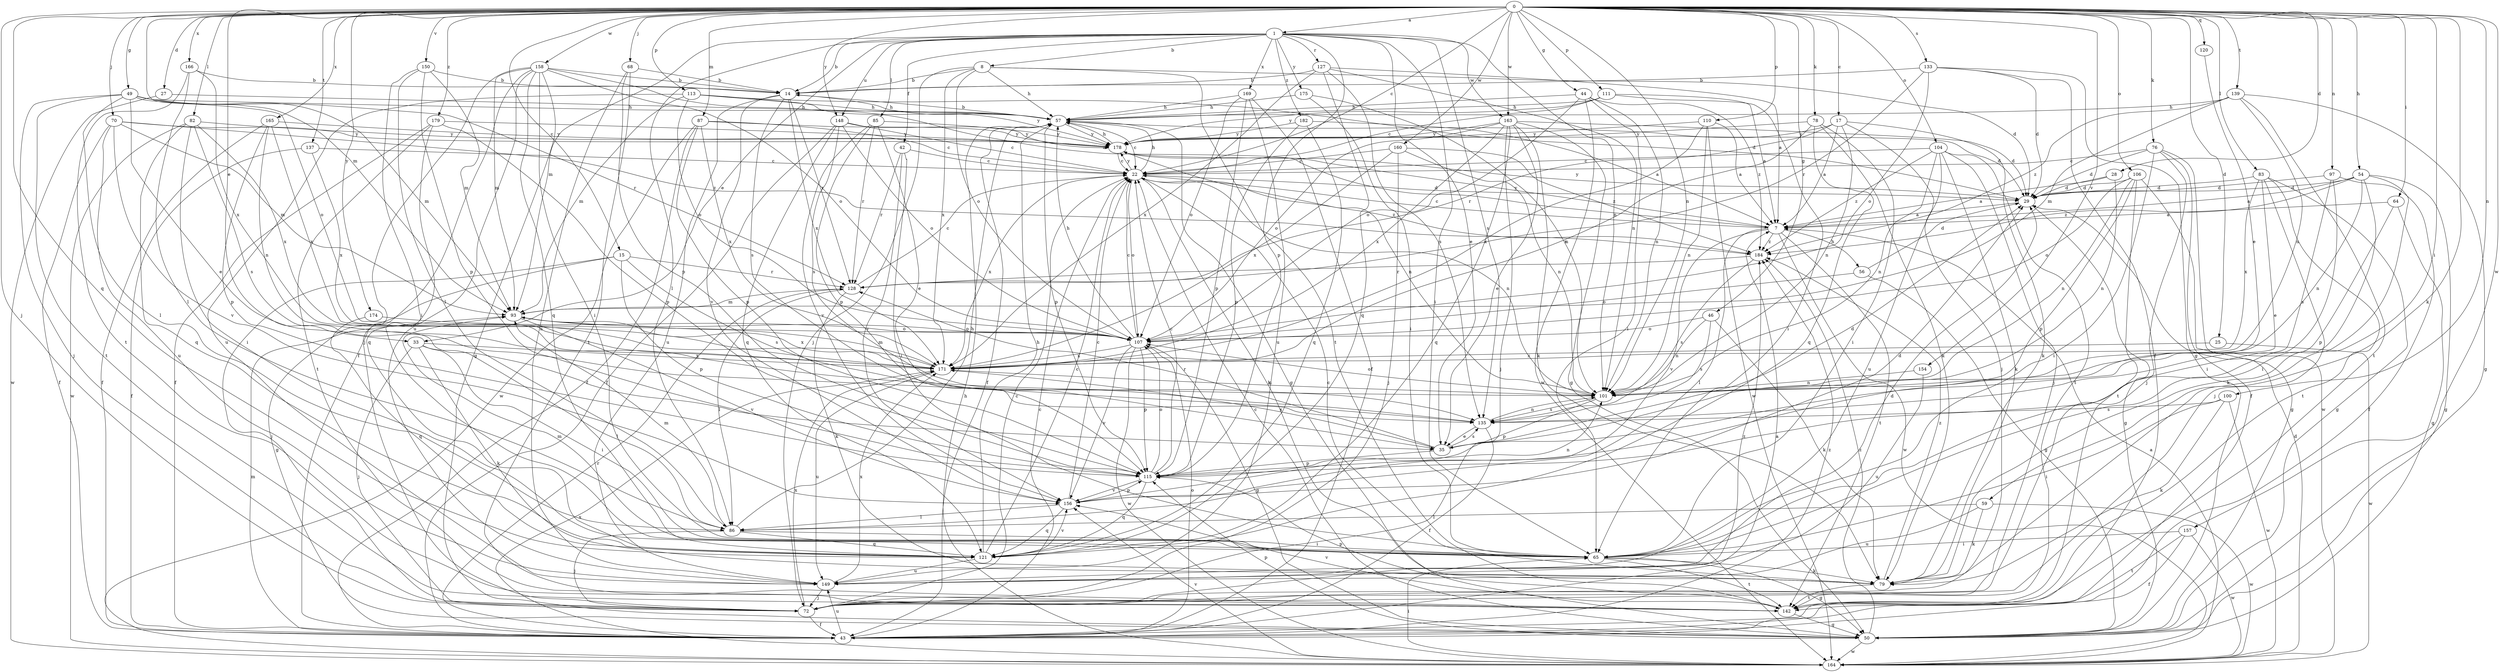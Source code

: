 strict digraph  {
0;
1;
7;
8;
14;
15;
17;
22;
25;
27;
28;
29;
33;
35;
42;
43;
44;
46;
49;
50;
54;
56;
57;
59;
64;
65;
68;
70;
72;
76;
78;
79;
82;
83;
85;
86;
87;
93;
97;
100;
101;
104;
106;
107;
110;
111;
113;
115;
120;
121;
127;
128;
133;
135;
137;
139;
142;
148;
149;
150;
154;
156;
157;
158;
160;
163;
164;
165;
166;
169;
171;
174;
175;
178;
179;
182;
184;
0 -> 1  [label=a];
0 -> 15  [label=c];
0 -> 17  [label=c];
0 -> 22  [label=c];
0 -> 25  [label=d];
0 -> 27  [label=d];
0 -> 28  [label=d];
0 -> 33  [label=e];
0 -> 44  [label=g];
0 -> 46  [label=g];
0 -> 49  [label=g];
0 -> 54  [label=h];
0 -> 59  [label=i];
0 -> 64  [label=i];
0 -> 68  [label=j];
0 -> 70  [label=j];
0 -> 72  [label=j];
0 -> 76  [label=k];
0 -> 78  [label=k];
0 -> 79  [label=k];
0 -> 82  [label=l];
0 -> 83  [label=l];
0 -> 87  [label=m];
0 -> 93  [label=m];
0 -> 97  [label=n];
0 -> 100  [label=n];
0 -> 101  [label=n];
0 -> 104  [label=o];
0 -> 106  [label=o];
0 -> 110  [label=p];
0 -> 111  [label=p];
0 -> 113  [label=p];
0 -> 120  [label=q];
0 -> 121  [label=q];
0 -> 133  [label=s];
0 -> 137  [label=t];
0 -> 139  [label=t];
0 -> 150  [label=v];
0 -> 154  [label=v];
0 -> 157  [label=w];
0 -> 158  [label=w];
0 -> 160  [label=w];
0 -> 163  [label=w];
0 -> 165  [label=x];
0 -> 166  [label=x];
0 -> 174  [label=y];
0 -> 179  [label=z];
0 -> 148  [label=y];
1 -> 8  [label=b];
1 -> 14  [label=b];
1 -> 33  [label=e];
1 -> 35  [label=e];
1 -> 42  [label=f];
1 -> 65  [label=i];
1 -> 85  [label=l];
1 -> 86  [label=l];
1 -> 93  [label=m];
1 -> 101  [label=n];
1 -> 115  [label=p];
1 -> 127  [label=r];
1 -> 135  [label=s];
1 -> 148  [label=u];
1 -> 163  [label=w];
1 -> 169  [label=x];
1 -> 175  [label=y];
1 -> 182  [label=z];
7 -> 22  [label=c];
7 -> 56  [label=h];
7 -> 86  [label=l];
7 -> 142  [label=t];
7 -> 156  [label=v];
7 -> 164  [label=w];
7 -> 178  [label=y];
7 -> 184  [label=z];
8 -> 14  [label=b];
8 -> 29  [label=d];
8 -> 57  [label=h];
8 -> 72  [label=j];
8 -> 107  [label=o];
8 -> 142  [label=t];
8 -> 171  [label=x];
14 -> 57  [label=h];
14 -> 128  [label=r];
14 -> 135  [label=s];
14 -> 149  [label=u];
14 -> 156  [label=v];
14 -> 171  [label=x];
15 -> 50  [label=g];
15 -> 72  [label=j];
15 -> 115  [label=p];
15 -> 128  [label=r];
15 -> 135  [label=s];
17 -> 7  [label=a];
17 -> 72  [label=j];
17 -> 79  [label=k];
17 -> 101  [label=n];
17 -> 128  [label=r];
17 -> 178  [label=y];
22 -> 29  [label=d];
22 -> 57  [label=h];
22 -> 79  [label=k];
22 -> 101  [label=n];
22 -> 107  [label=o];
22 -> 171  [label=x];
22 -> 178  [label=y];
22 -> 184  [label=z];
25 -> 164  [label=w];
25 -> 171  [label=x];
27 -> 57  [label=h];
27 -> 164  [label=w];
28 -> 7  [label=a];
28 -> 29  [label=d];
28 -> 101  [label=n];
29 -> 7  [label=a];
29 -> 50  [label=g];
29 -> 178  [label=y];
33 -> 65  [label=i];
33 -> 72  [label=j];
33 -> 79  [label=k];
33 -> 86  [label=l];
33 -> 171  [label=x];
35 -> 29  [label=d];
35 -> 115  [label=p];
35 -> 128  [label=r];
35 -> 135  [label=s];
35 -> 171  [label=x];
42 -> 22  [label=c];
42 -> 65  [label=i];
42 -> 128  [label=r];
42 -> 156  [label=v];
43 -> 7  [label=a];
43 -> 22  [label=c];
43 -> 93  [label=m];
43 -> 107  [label=o];
43 -> 128  [label=r];
43 -> 149  [label=u];
43 -> 184  [label=z];
44 -> 57  [label=h];
44 -> 65  [label=i];
44 -> 101  [label=n];
44 -> 107  [label=o];
44 -> 164  [label=w];
44 -> 184  [label=z];
46 -> 79  [label=k];
46 -> 101  [label=n];
46 -> 107  [label=o];
46 -> 135  [label=s];
49 -> 35  [label=e];
49 -> 57  [label=h];
49 -> 72  [label=j];
49 -> 86  [label=l];
49 -> 93  [label=m];
49 -> 107  [label=o];
49 -> 128  [label=r];
49 -> 142  [label=t];
50 -> 22  [label=c];
50 -> 115  [label=p];
50 -> 164  [label=w];
50 -> 184  [label=z];
54 -> 7  [label=a];
54 -> 29  [label=d];
54 -> 50  [label=g];
54 -> 65  [label=i];
54 -> 79  [label=k];
54 -> 101  [label=n];
54 -> 184  [label=z];
56 -> 29  [label=d];
56 -> 50  [label=g];
56 -> 107  [label=o];
57 -> 14  [label=b];
57 -> 22  [label=c];
57 -> 29  [label=d];
57 -> 43  [label=f];
57 -> 50  [label=g];
57 -> 115  [label=p];
57 -> 178  [label=y];
59 -> 79  [label=k];
59 -> 86  [label=l];
59 -> 149  [label=u];
59 -> 164  [label=w];
64 -> 7  [label=a];
64 -> 50  [label=g];
64 -> 115  [label=p];
65 -> 50  [label=g];
65 -> 79  [label=k];
65 -> 93  [label=m];
65 -> 142  [label=t];
68 -> 14  [label=b];
68 -> 115  [label=p];
68 -> 142  [label=t];
68 -> 149  [label=u];
70 -> 43  [label=f];
70 -> 93  [label=m];
70 -> 149  [label=u];
70 -> 156  [label=v];
70 -> 178  [label=y];
70 -> 184  [label=z];
72 -> 22  [label=c];
72 -> 43  [label=f];
72 -> 171  [label=x];
72 -> 184  [label=z];
76 -> 22  [label=c];
76 -> 29  [label=d];
76 -> 43  [label=f];
76 -> 65  [label=i];
76 -> 72  [label=j];
76 -> 164  [label=w];
78 -> 65  [label=i];
78 -> 79  [label=k];
78 -> 121  [label=q];
78 -> 171  [label=x];
78 -> 178  [label=y];
79 -> 22  [label=c];
79 -> 142  [label=t];
79 -> 184  [label=z];
82 -> 65  [label=i];
82 -> 121  [label=q];
82 -> 135  [label=s];
82 -> 164  [label=w];
82 -> 171  [label=x];
82 -> 178  [label=y];
83 -> 29  [label=d];
83 -> 35  [label=e];
83 -> 50  [label=g];
83 -> 72  [label=j];
83 -> 142  [label=t];
83 -> 171  [label=x];
85 -> 35  [label=e];
85 -> 115  [label=p];
85 -> 128  [label=r];
85 -> 156  [label=v];
85 -> 178  [label=y];
86 -> 57  [label=h];
86 -> 65  [label=i];
86 -> 72  [label=j];
86 -> 93  [label=m];
86 -> 121  [label=q];
87 -> 22  [label=c];
87 -> 43  [label=f];
87 -> 115  [label=p];
87 -> 164  [label=w];
87 -> 171  [label=x];
87 -> 178  [label=y];
93 -> 107  [label=o];
93 -> 156  [label=v];
93 -> 171  [label=x];
97 -> 29  [label=d];
97 -> 43  [label=f];
97 -> 65  [label=i];
97 -> 135  [label=s];
100 -> 65  [label=i];
100 -> 79  [label=k];
100 -> 135  [label=s];
100 -> 164  [label=w];
101 -> 107  [label=o];
101 -> 115  [label=p];
101 -> 135  [label=s];
104 -> 22  [label=c];
104 -> 72  [label=j];
104 -> 79  [label=k];
104 -> 101  [label=n];
104 -> 142  [label=t];
104 -> 149  [label=u];
104 -> 184  [label=z];
106 -> 29  [label=d];
106 -> 50  [label=g];
106 -> 101  [label=n];
106 -> 107  [label=o];
106 -> 115  [label=p];
106 -> 142  [label=t];
107 -> 22  [label=c];
107 -> 50  [label=g];
107 -> 57  [label=h];
107 -> 115  [label=p];
107 -> 156  [label=v];
107 -> 164  [label=w];
107 -> 171  [label=x];
110 -> 7  [label=a];
110 -> 101  [label=n];
110 -> 164  [label=w];
110 -> 171  [label=x];
110 -> 178  [label=y];
111 -> 7  [label=a];
111 -> 22  [label=c];
111 -> 57  [label=h];
111 -> 65  [label=i];
111 -> 178  [label=y];
113 -> 29  [label=d];
113 -> 57  [label=h];
113 -> 93  [label=m];
113 -> 107  [label=o];
113 -> 149  [label=u];
113 -> 178  [label=y];
115 -> 22  [label=c];
115 -> 107  [label=o];
115 -> 121  [label=q];
115 -> 156  [label=v];
120 -> 35  [label=e];
121 -> 22  [label=c];
121 -> 57  [label=h];
121 -> 149  [label=u];
121 -> 156  [label=v];
127 -> 7  [label=a];
127 -> 14  [label=b];
127 -> 101  [label=n];
127 -> 121  [label=q];
127 -> 135  [label=s];
127 -> 171  [label=x];
128 -> 22  [label=c];
128 -> 79  [label=k];
128 -> 86  [label=l];
128 -> 93  [label=m];
133 -> 14  [label=b];
133 -> 29  [label=d];
133 -> 43  [label=f];
133 -> 50  [label=g];
133 -> 107  [label=o];
133 -> 128  [label=r];
135 -> 35  [label=e];
135 -> 43  [label=f];
135 -> 101  [label=n];
137 -> 22  [label=c];
137 -> 43  [label=f];
137 -> 171  [label=x];
139 -> 50  [label=g];
139 -> 57  [label=h];
139 -> 93  [label=m];
139 -> 101  [label=n];
139 -> 142  [label=t];
139 -> 184  [label=z];
142 -> 50  [label=g];
142 -> 115  [label=p];
142 -> 156  [label=v];
148 -> 22  [label=c];
148 -> 43  [label=f];
148 -> 107  [label=o];
148 -> 121  [label=q];
148 -> 135  [label=s];
148 -> 178  [label=y];
149 -> 29  [label=d];
149 -> 72  [label=j];
149 -> 171  [label=x];
150 -> 14  [label=b];
150 -> 65  [label=i];
150 -> 86  [label=l];
150 -> 93  [label=m];
150 -> 115  [label=p];
154 -> 101  [label=n];
154 -> 149  [label=u];
156 -> 22  [label=c];
156 -> 29  [label=d];
156 -> 86  [label=l];
156 -> 101  [label=n];
156 -> 115  [label=p];
156 -> 121  [label=q];
157 -> 43  [label=f];
157 -> 65  [label=i];
157 -> 142  [label=t];
157 -> 164  [label=w];
158 -> 7  [label=a];
158 -> 14  [label=b];
158 -> 43  [label=f];
158 -> 50  [label=g];
158 -> 65  [label=i];
158 -> 72  [label=j];
158 -> 93  [label=m];
158 -> 107  [label=o];
158 -> 121  [label=q];
158 -> 149  [label=u];
160 -> 22  [label=c];
160 -> 72  [label=j];
160 -> 101  [label=n];
160 -> 171  [label=x];
160 -> 184  [label=z];
163 -> 29  [label=d];
163 -> 35  [label=e];
163 -> 50  [label=g];
163 -> 72  [label=j];
163 -> 79  [label=k];
163 -> 107  [label=o];
163 -> 121  [label=q];
163 -> 171  [label=x];
163 -> 178  [label=y];
164 -> 7  [label=a];
164 -> 29  [label=d];
164 -> 57  [label=h];
164 -> 65  [label=i];
164 -> 156  [label=v];
164 -> 171  [label=x];
165 -> 43  [label=f];
165 -> 101  [label=n];
165 -> 115  [label=p];
165 -> 171  [label=x];
165 -> 178  [label=y];
166 -> 14  [label=b];
166 -> 86  [label=l];
166 -> 142  [label=t];
166 -> 171  [label=x];
169 -> 43  [label=f];
169 -> 57  [label=h];
169 -> 107  [label=o];
169 -> 115  [label=p];
169 -> 149  [label=u];
171 -> 93  [label=m];
171 -> 101  [label=n];
171 -> 149  [label=u];
174 -> 107  [label=o];
174 -> 121  [label=q];
175 -> 57  [label=h];
175 -> 65  [label=i];
175 -> 101  [label=n];
178 -> 22  [label=c];
178 -> 57  [label=h];
178 -> 101  [label=n];
179 -> 43  [label=f];
179 -> 115  [label=p];
179 -> 121  [label=q];
179 -> 142  [label=t];
179 -> 178  [label=y];
182 -> 7  [label=a];
182 -> 115  [label=p];
182 -> 121  [label=q];
182 -> 178  [label=y];
184 -> 128  [label=r];
184 -> 135  [label=s];
}
